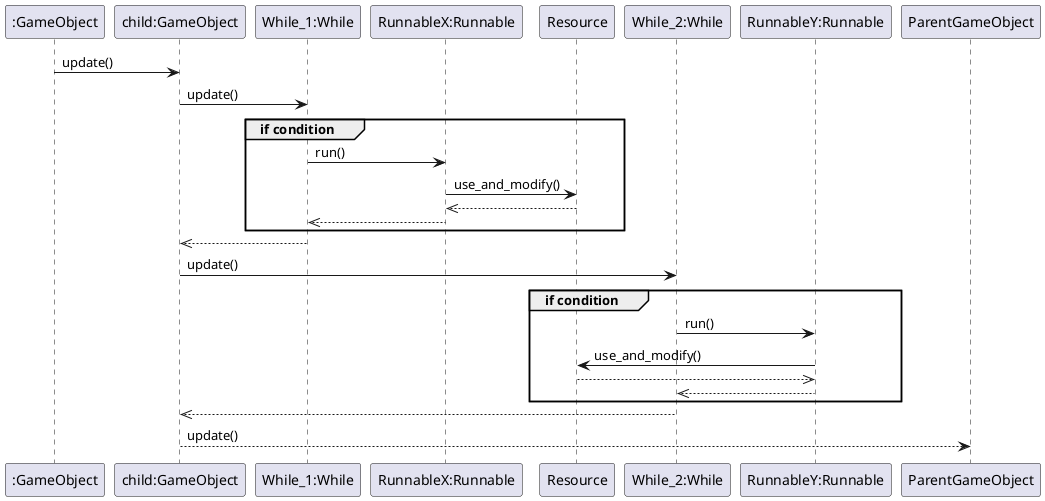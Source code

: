 @startuml



":GameObject" -> "child:GameObject" as GameObject : update()
GameObject -> "While_1:While" as While_1 : update()
    group if condition
    While_1 -> "RunnableX:Runnable" as RunnableX : run()
    RunnableX -> Resource : use_and_modify()
    RunnableX <<-- Resource
    While_1 <<-- RunnableX
    end
GameObject <<-- While_1
GameObject -> "While_2:While" as While_2 : update()
    group if condition
    While_2 -> "RunnableY:Runnable" as RunnableY : run()
    RunnableY -> Resource : use_and_modify()
    RunnableY <<-- Resource
    While_2 <<-- RunnableY
    end
GameObject <<-- While_2
ParentGameObject <-- GameObject : update()

@enduml
